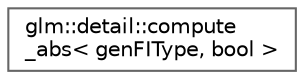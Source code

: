 digraph "Graphical Class Hierarchy"
{
 // LATEX_PDF_SIZE
  bgcolor="transparent";
  edge [fontname=Helvetica,fontsize=10,labelfontname=Helvetica,labelfontsize=10];
  node [fontname=Helvetica,fontsize=10,shape=box,height=0.2,width=0.4];
  rankdir="LR";
  Node0 [id="Node000000",label="glm::detail::compute\l_abs\< genFIType, bool \>",height=0.2,width=0.4,color="grey40", fillcolor="white", style="filled",URL="$structglm_1_1detail_1_1compute__abs.html",tooltip=" "];
}
